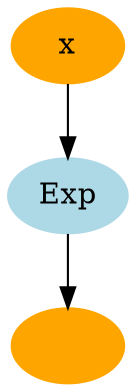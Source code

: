 digraph g {
1 [label=x, color=orange, style=filled]
2 [label="", color=orange, style=filled]
3 [label=Exp, color=lightblue, style=filled]
1 -> 3
3 -> 2
}
